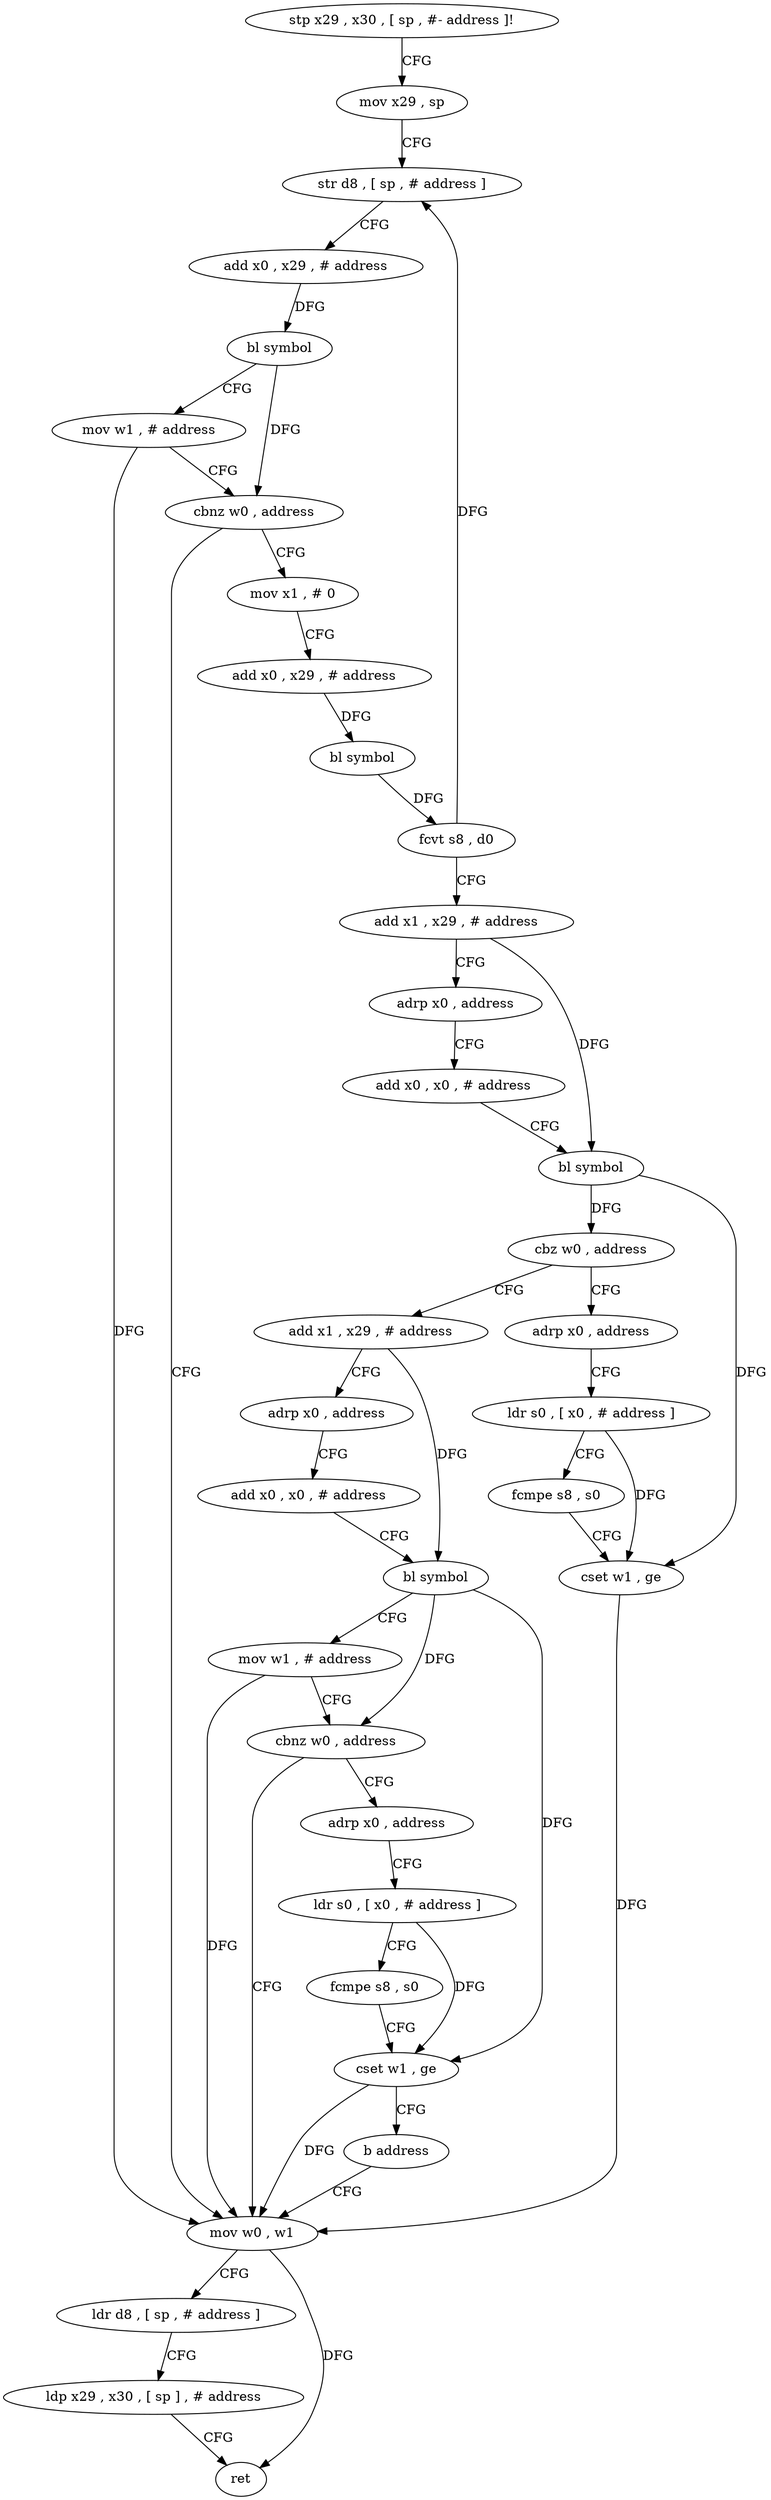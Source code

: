 digraph "func" {
"4231208" [label = "stp x29 , x30 , [ sp , #- address ]!" ]
"4231212" [label = "mov x29 , sp" ]
"4231216" [label = "str d8 , [ sp , # address ]" ]
"4231220" [label = "add x0 , x29 , # address" ]
"4231224" [label = "bl symbol" ]
"4231228" [label = "mov w1 , # address" ]
"4231232" [label = "cbnz w0 , address" ]
"4231332" [label = "mov w0 , w1" ]
"4231236" [label = "mov x1 , # 0" ]
"4231336" [label = "ldr d8 , [ sp , # address ]" ]
"4231340" [label = "ldp x29 , x30 , [ sp ] , # address" ]
"4231344" [label = "ret" ]
"4231240" [label = "add x0 , x29 , # address" ]
"4231244" [label = "bl symbol" ]
"4231248" [label = "fcvt s8 , d0" ]
"4231252" [label = "add x1 , x29 , # address" ]
"4231256" [label = "adrp x0 , address" ]
"4231260" [label = "add x0 , x0 , # address" ]
"4231264" [label = "bl symbol" ]
"4231268" [label = "cbz w0 , address" ]
"4231316" [label = "adrp x0 , address" ]
"4231272" [label = "add x1 , x29 , # address" ]
"4231320" [label = "ldr s0 , [ x0 , # address ]" ]
"4231324" [label = "fcmpe s8 , s0" ]
"4231328" [label = "cset w1 , ge" ]
"4231276" [label = "adrp x0 , address" ]
"4231280" [label = "add x0 , x0 , # address" ]
"4231284" [label = "bl symbol" ]
"4231288" [label = "mov w1 , # address" ]
"4231292" [label = "cbnz w0 , address" ]
"4231296" [label = "adrp x0 , address" ]
"4231300" [label = "ldr s0 , [ x0 , # address ]" ]
"4231304" [label = "fcmpe s8 , s0" ]
"4231308" [label = "cset w1 , ge" ]
"4231312" [label = "b address" ]
"4231208" -> "4231212" [ label = "CFG" ]
"4231212" -> "4231216" [ label = "CFG" ]
"4231216" -> "4231220" [ label = "CFG" ]
"4231220" -> "4231224" [ label = "DFG" ]
"4231224" -> "4231228" [ label = "CFG" ]
"4231224" -> "4231232" [ label = "DFG" ]
"4231228" -> "4231232" [ label = "CFG" ]
"4231228" -> "4231332" [ label = "DFG" ]
"4231232" -> "4231332" [ label = "CFG" ]
"4231232" -> "4231236" [ label = "CFG" ]
"4231332" -> "4231336" [ label = "CFG" ]
"4231332" -> "4231344" [ label = "DFG" ]
"4231236" -> "4231240" [ label = "CFG" ]
"4231336" -> "4231340" [ label = "CFG" ]
"4231340" -> "4231344" [ label = "CFG" ]
"4231240" -> "4231244" [ label = "DFG" ]
"4231244" -> "4231248" [ label = "DFG" ]
"4231248" -> "4231252" [ label = "CFG" ]
"4231248" -> "4231216" [ label = "DFG" ]
"4231252" -> "4231256" [ label = "CFG" ]
"4231252" -> "4231264" [ label = "DFG" ]
"4231256" -> "4231260" [ label = "CFG" ]
"4231260" -> "4231264" [ label = "CFG" ]
"4231264" -> "4231268" [ label = "DFG" ]
"4231264" -> "4231328" [ label = "DFG" ]
"4231268" -> "4231316" [ label = "CFG" ]
"4231268" -> "4231272" [ label = "CFG" ]
"4231316" -> "4231320" [ label = "CFG" ]
"4231272" -> "4231276" [ label = "CFG" ]
"4231272" -> "4231284" [ label = "DFG" ]
"4231320" -> "4231324" [ label = "CFG" ]
"4231320" -> "4231328" [ label = "DFG" ]
"4231324" -> "4231328" [ label = "CFG" ]
"4231328" -> "4231332" [ label = "DFG" ]
"4231276" -> "4231280" [ label = "CFG" ]
"4231280" -> "4231284" [ label = "CFG" ]
"4231284" -> "4231288" [ label = "CFG" ]
"4231284" -> "4231292" [ label = "DFG" ]
"4231284" -> "4231308" [ label = "DFG" ]
"4231288" -> "4231292" [ label = "CFG" ]
"4231288" -> "4231332" [ label = "DFG" ]
"4231292" -> "4231332" [ label = "CFG" ]
"4231292" -> "4231296" [ label = "CFG" ]
"4231296" -> "4231300" [ label = "CFG" ]
"4231300" -> "4231304" [ label = "CFG" ]
"4231300" -> "4231308" [ label = "DFG" ]
"4231304" -> "4231308" [ label = "CFG" ]
"4231308" -> "4231312" [ label = "CFG" ]
"4231308" -> "4231332" [ label = "DFG" ]
"4231312" -> "4231332" [ label = "CFG" ]
}
